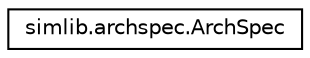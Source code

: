 digraph "Graphical Class Hierarchy"
{
  edge [fontname="Helvetica",fontsize="10",labelfontname="Helvetica",labelfontsize="10"];
  node [fontname="Helvetica",fontsize="10",shape=record];
  rankdir="LR";
  Node0 [label="simlib.archspec.ArchSpec",height=0.2,width=0.4,color="black", fillcolor="white", style="filled",URL="$classsimlib_1_1archspec_1_1_arch_spec.html",tooltip="Classes ##. "];
}
